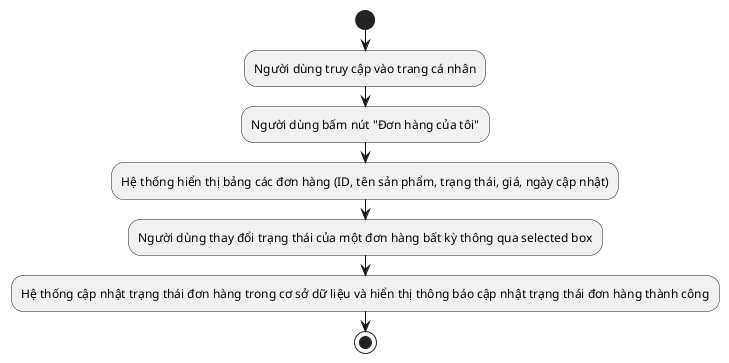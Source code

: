 @startuml
start

:Người dùng truy cập vào trang cá nhân;
:Người dùng bấm nút "Đơn hàng của tôi";
:Hệ thống hiển thị bảng các đơn hàng (ID, tên sản phẩm, trạng thái, giá, ngày cập nhật);
:Người dùng thay đổi trạng thái của một đơn hàng bất kỳ thông qua selected box;
:Hệ thống cập nhật trạng thái đơn hàng trong cơ sở dữ liệu và hiển thị thông báo cập nhật trạng thái đơn hàng thành công;

stop
@enduml
